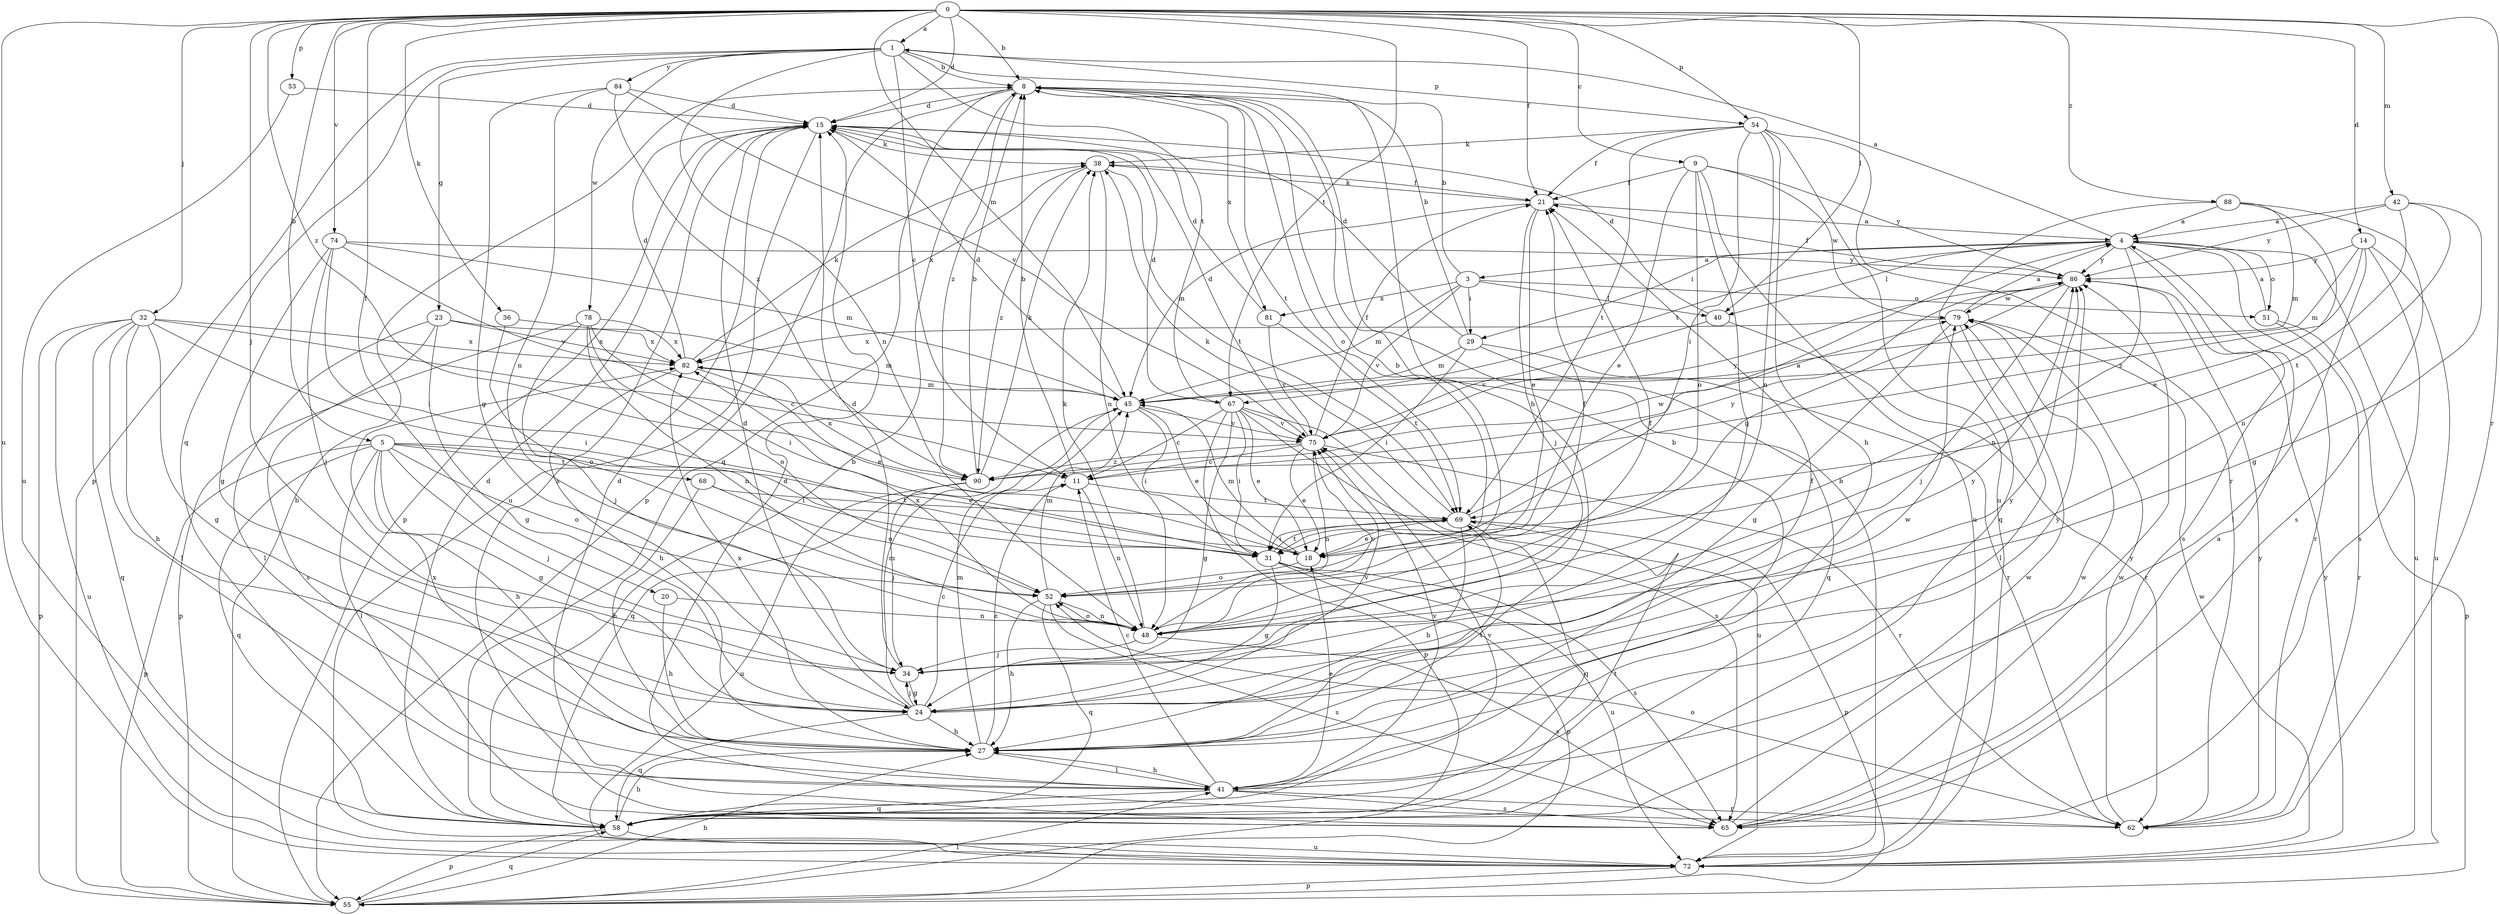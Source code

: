 strict digraph  {
0;
1;
3;
4;
5;
8;
9;
11;
14;
15;
18;
20;
21;
23;
24;
27;
29;
31;
32;
34;
36;
38;
40;
41;
42;
45;
48;
51;
52;
53;
54;
55;
58;
62;
65;
67;
68;
69;
72;
74;
75;
78;
79;
81;
82;
84;
86;
88;
90;
0 -> 1  [label=a];
0 -> 5  [label=b];
0 -> 8  [label=b];
0 -> 9  [label=c];
0 -> 14  [label=d];
0 -> 15  [label=d];
0 -> 20  [label=f];
0 -> 21  [label=f];
0 -> 32  [label=j];
0 -> 34  [label=j];
0 -> 36  [label=k];
0 -> 40  [label=l];
0 -> 42  [label=m];
0 -> 45  [label=m];
0 -> 53  [label=p];
0 -> 54  [label=p];
0 -> 62  [label=r];
0 -> 67  [label=t];
0 -> 72  [label=u];
0 -> 74  [label=v];
0 -> 88  [label=z];
0 -> 90  [label=z];
1 -> 8  [label=b];
1 -> 11  [label=c];
1 -> 23  [label=g];
1 -> 27  [label=h];
1 -> 48  [label=n];
1 -> 54  [label=p];
1 -> 55  [label=p];
1 -> 58  [label=q];
1 -> 67  [label=t];
1 -> 78  [label=w];
1 -> 84  [label=y];
3 -> 8  [label=b];
3 -> 29  [label=i];
3 -> 40  [label=l];
3 -> 45  [label=m];
3 -> 51  [label=o];
3 -> 75  [label=v];
3 -> 81  [label=x];
4 -> 1  [label=a];
4 -> 3  [label=a];
4 -> 29  [label=i];
4 -> 40  [label=l];
4 -> 48  [label=n];
4 -> 51  [label=o];
4 -> 62  [label=r];
4 -> 65  [label=s];
4 -> 67  [label=t];
4 -> 72  [label=u];
4 -> 86  [label=y];
5 -> 18  [label=e];
5 -> 24  [label=g];
5 -> 27  [label=h];
5 -> 31  [label=i];
5 -> 34  [label=j];
5 -> 41  [label=l];
5 -> 52  [label=o];
5 -> 55  [label=p];
5 -> 58  [label=q];
5 -> 68  [label=t];
8 -> 15  [label=d];
8 -> 52  [label=o];
8 -> 55  [label=p];
8 -> 58  [label=q];
8 -> 69  [label=t];
8 -> 81  [label=x];
8 -> 90  [label=z];
9 -> 18  [label=e];
9 -> 21  [label=f];
9 -> 34  [label=j];
9 -> 52  [label=o];
9 -> 72  [label=u];
9 -> 79  [label=w];
9 -> 86  [label=y];
11 -> 4  [label=a];
11 -> 8  [label=b];
11 -> 48  [label=n];
11 -> 69  [label=t];
14 -> 41  [label=l];
14 -> 45  [label=m];
14 -> 65  [label=s];
14 -> 72  [label=u];
14 -> 86  [label=y];
14 -> 90  [label=z];
15 -> 38  [label=k];
15 -> 55  [label=p];
15 -> 65  [label=s];
15 -> 72  [label=u];
18 -> 45  [label=m];
18 -> 52  [label=o];
20 -> 27  [label=h];
20 -> 48  [label=n];
21 -> 4  [label=a];
21 -> 18  [label=e];
21 -> 34  [label=j];
21 -> 38  [label=k];
21 -> 45  [label=m];
23 -> 24  [label=g];
23 -> 41  [label=l];
23 -> 45  [label=m];
23 -> 65  [label=s];
23 -> 82  [label=x];
24 -> 11  [label=c];
24 -> 15  [label=d];
24 -> 27  [label=h];
24 -> 34  [label=j];
24 -> 45  [label=m];
24 -> 58  [label=q];
24 -> 75  [label=v];
24 -> 79  [label=w];
24 -> 86  [label=y];
27 -> 11  [label=c];
27 -> 21  [label=f];
27 -> 41  [label=l];
27 -> 45  [label=m];
27 -> 69  [label=t];
27 -> 82  [label=x];
27 -> 86  [label=y];
29 -> 8  [label=b];
29 -> 15  [label=d];
29 -> 31  [label=i];
29 -> 45  [label=m];
29 -> 58  [label=q];
29 -> 62  [label=r];
31 -> 24  [label=g];
31 -> 55  [label=p];
31 -> 65  [label=s];
31 -> 69  [label=t];
31 -> 72  [label=u];
32 -> 11  [label=c];
32 -> 24  [label=g];
32 -> 27  [label=h];
32 -> 31  [label=i];
32 -> 41  [label=l];
32 -> 55  [label=p];
32 -> 58  [label=q];
32 -> 72  [label=u];
32 -> 82  [label=x];
34 -> 15  [label=d];
34 -> 24  [label=g];
34 -> 86  [label=y];
36 -> 52  [label=o];
36 -> 82  [label=x];
38 -> 21  [label=f];
38 -> 48  [label=n];
38 -> 69  [label=t];
38 -> 82  [label=x];
38 -> 90  [label=z];
40 -> 15  [label=d];
40 -> 62  [label=r];
40 -> 75  [label=v];
41 -> 8  [label=b];
41 -> 11  [label=c];
41 -> 18  [label=e];
41 -> 27  [label=h];
41 -> 58  [label=q];
41 -> 62  [label=r];
41 -> 65  [label=s];
41 -> 75  [label=v];
41 -> 82  [label=x];
42 -> 4  [label=a];
42 -> 24  [label=g];
42 -> 48  [label=n];
42 -> 69  [label=t];
42 -> 86  [label=y];
45 -> 15  [label=d];
45 -> 18  [label=e];
45 -> 31  [label=i];
45 -> 58  [label=q];
45 -> 75  [label=v];
48 -> 8  [label=b];
48 -> 21  [label=f];
48 -> 34  [label=j];
48 -> 38  [label=k];
48 -> 52  [label=o];
48 -> 65  [label=s];
48 -> 75  [label=v];
48 -> 82  [label=x];
51 -> 4  [label=a];
51 -> 55  [label=p];
51 -> 62  [label=r];
52 -> 21  [label=f];
52 -> 27  [label=h];
52 -> 45  [label=m];
52 -> 48  [label=n];
52 -> 58  [label=q];
52 -> 65  [label=s];
53 -> 15  [label=d];
53 -> 72  [label=u];
54 -> 21  [label=f];
54 -> 27  [label=h];
54 -> 31  [label=i];
54 -> 38  [label=k];
54 -> 48  [label=n];
54 -> 62  [label=r];
54 -> 69  [label=t];
54 -> 72  [label=u];
55 -> 8  [label=b];
55 -> 27  [label=h];
55 -> 41  [label=l];
55 -> 58  [label=q];
58 -> 8  [label=b];
58 -> 15  [label=d];
58 -> 27  [label=h];
58 -> 55  [label=p];
58 -> 69  [label=t];
58 -> 72  [label=u];
58 -> 75  [label=v];
58 -> 79  [label=w];
62 -> 15  [label=d];
62 -> 52  [label=o];
62 -> 79  [label=w];
62 -> 86  [label=y];
65 -> 4  [label=a];
65 -> 15  [label=d];
65 -> 79  [label=w];
65 -> 86  [label=y];
67 -> 11  [label=c];
67 -> 15  [label=d];
67 -> 18  [label=e];
67 -> 24  [label=g];
67 -> 31  [label=i];
67 -> 55  [label=p];
67 -> 65  [label=s];
67 -> 72  [label=u];
67 -> 75  [label=v];
68 -> 27  [label=h];
68 -> 52  [label=o];
68 -> 69  [label=t];
69 -> 18  [label=e];
69 -> 27  [label=h];
69 -> 31  [label=i];
69 -> 38  [label=k];
69 -> 55  [label=p];
69 -> 58  [label=q];
69 -> 86  [label=y];
72 -> 8  [label=b];
72 -> 55  [label=p];
72 -> 79  [label=w];
72 -> 86  [label=y];
74 -> 24  [label=g];
74 -> 31  [label=i];
74 -> 34  [label=j];
74 -> 45  [label=m];
74 -> 75  [label=v];
74 -> 86  [label=y];
75 -> 11  [label=c];
75 -> 15  [label=d];
75 -> 18  [label=e];
75 -> 21  [label=f];
75 -> 48  [label=n];
75 -> 62  [label=r];
75 -> 86  [label=y];
75 -> 90  [label=z];
78 -> 31  [label=i];
78 -> 34  [label=j];
78 -> 48  [label=n];
78 -> 52  [label=o];
78 -> 55  [label=p];
78 -> 82  [label=x];
79 -> 4  [label=a];
79 -> 24  [label=g];
79 -> 41  [label=l];
79 -> 82  [label=x];
81 -> 15  [label=d];
81 -> 69  [label=t];
81 -> 75  [label=v];
82 -> 15  [label=d];
82 -> 18  [label=e];
82 -> 27  [label=h];
82 -> 38  [label=k];
82 -> 45  [label=m];
84 -> 15  [label=d];
84 -> 24  [label=g];
84 -> 48  [label=n];
84 -> 75  [label=v];
84 -> 90  [label=z];
86 -> 21  [label=f];
86 -> 31  [label=i];
86 -> 34  [label=j];
86 -> 79  [label=w];
88 -> 4  [label=a];
88 -> 18  [label=e];
88 -> 45  [label=m];
88 -> 58  [label=q];
88 -> 65  [label=s];
90 -> 8  [label=b];
90 -> 34  [label=j];
90 -> 38  [label=k];
90 -> 72  [label=u];
90 -> 79  [label=w];
90 -> 82  [label=x];
}
